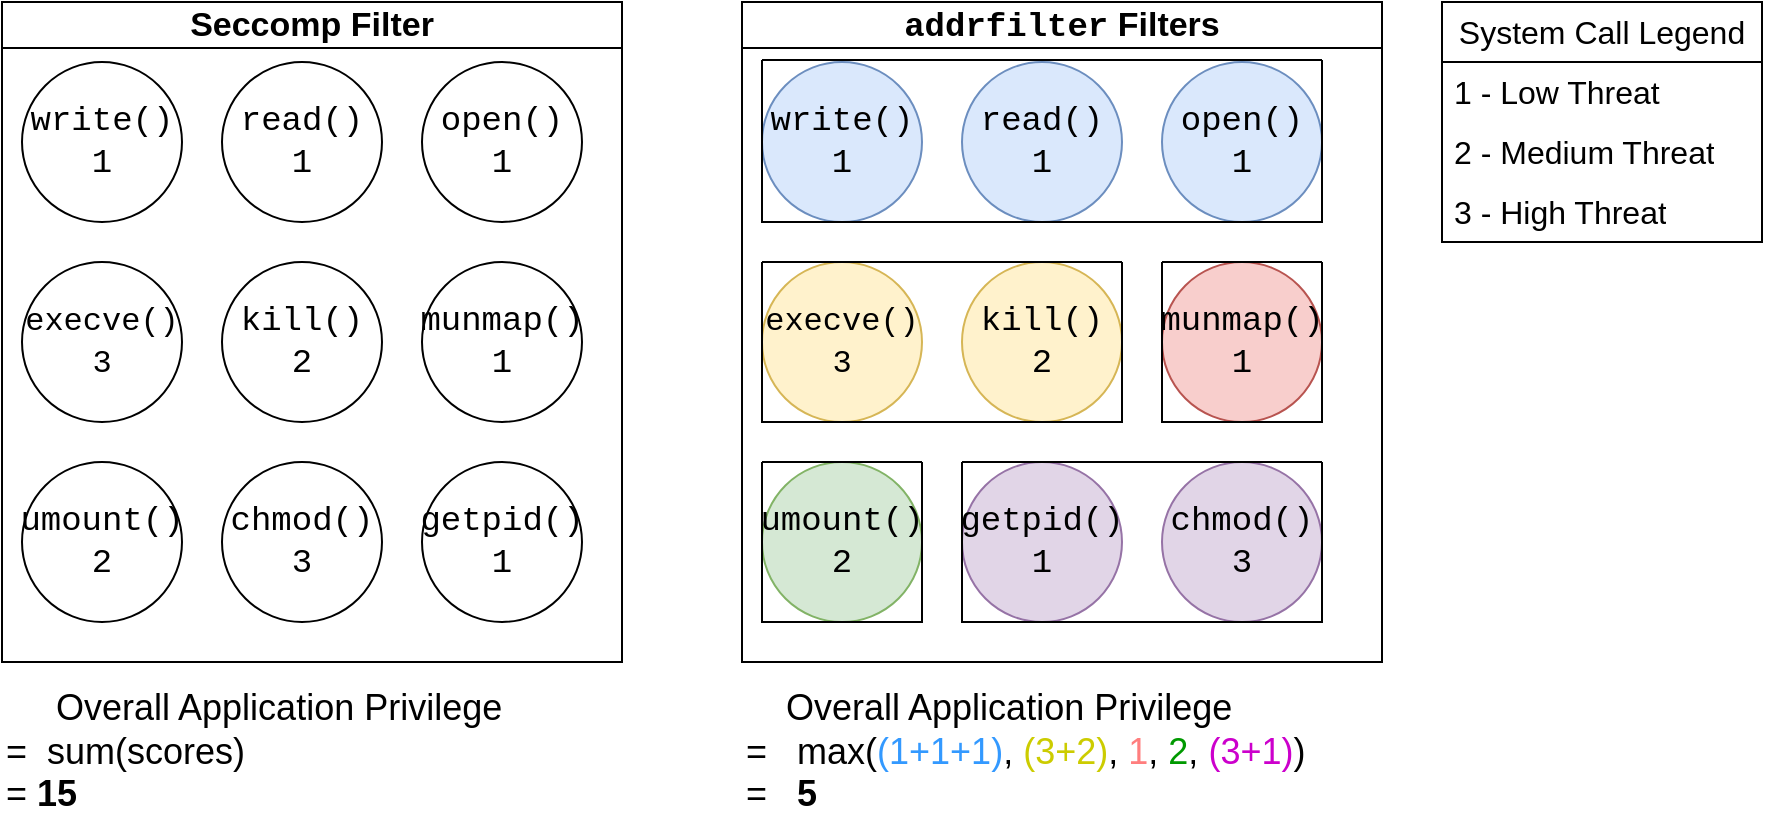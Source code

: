 <mxfile version="26.2.15">
  <diagram name="Page-1" id="x5GXv-Gf5CIBqI9PkEcv">
    <mxGraphModel dx="1543" dy="1146" grid="1" gridSize="10" guides="1" tooltips="1" connect="1" arrows="1" fold="1" page="1" pageScale="1" pageWidth="1169" pageHeight="827" math="1" shadow="0">
      <root>
        <mxCell id="0" />
        <mxCell id="1" parent="0" />
        <mxCell id="_ykrzSrl-alsBTrrcDqD-279" value="write()&lt;div&gt;1&lt;/div&gt;" style="ellipse;whiteSpace=wrap;html=1;aspect=fixed;fontFamily=Courier New;fontSize=17;" vertex="1" parent="1">
          <mxGeometry x="40" y="40" width="80" height="80" as="geometry" />
        </mxCell>
        <mxCell id="_ykrzSrl-alsBTrrcDqD-280" value="read()&lt;div&gt;1&lt;/div&gt;" style="ellipse;whiteSpace=wrap;html=1;aspect=fixed;fontFamily=Courier New;fontSize=17;" vertex="1" parent="1">
          <mxGeometry x="140" y="40" width="80" height="80" as="geometry" />
        </mxCell>
        <mxCell id="_ykrzSrl-alsBTrrcDqD-281" value="open()&lt;div&gt;1&lt;/div&gt;" style="ellipse;whiteSpace=wrap;html=1;aspect=fixed;fontFamily=Courier New;fontSize=17;" vertex="1" parent="1">
          <mxGeometry x="240" y="40" width="80" height="80" as="geometry" />
        </mxCell>
        <mxCell id="_ykrzSrl-alsBTrrcDqD-282" value="&lt;font style=&quot;font-size: 16px;&quot;&gt;execve()&lt;/font&gt;&lt;div&gt;&lt;font style=&quot;font-size: 16px;&quot;&gt;3&lt;/font&gt;&lt;/div&gt;" style="ellipse;whiteSpace=wrap;html=1;aspect=fixed;fontFamily=Courier New;fontSize=17;" vertex="1" parent="1">
          <mxGeometry x="40" y="140" width="80" height="80" as="geometry" />
        </mxCell>
        <mxCell id="_ykrzSrl-alsBTrrcDqD-283" value="kill()&lt;div&gt;2&lt;/div&gt;" style="ellipse;whiteSpace=wrap;html=1;aspect=fixed;fontFamily=Courier New;fontSize=17;" vertex="1" parent="1">
          <mxGeometry x="140" y="140" width="80" height="80" as="geometry" />
        </mxCell>
        <mxCell id="_ykrzSrl-alsBTrrcDqD-284" value="munmap()&lt;div&gt;1&lt;/div&gt;" style="ellipse;whiteSpace=wrap;html=1;aspect=fixed;fontFamily=Courier New;fontSize=17;" vertex="1" parent="1">
          <mxGeometry x="240" y="140" width="80" height="80" as="geometry" />
        </mxCell>
        <mxCell id="_ykrzSrl-alsBTrrcDqD-286" value="chmod()&lt;div&gt;3&lt;/div&gt;" style="ellipse;whiteSpace=wrap;html=1;aspect=fixed;fontFamily=Courier New;fontSize=17;" vertex="1" parent="1">
          <mxGeometry x="140" y="240" width="80" height="80" as="geometry" />
        </mxCell>
        <mxCell id="_ykrzSrl-alsBTrrcDqD-292" value="&lt;font style=&quot;font-size: 17px;&quot;&gt;Seccomp Filter&lt;/font&gt;" style="swimlane;whiteSpace=wrap;html=1;" vertex="1" parent="1">
          <mxGeometry x="30" y="10" width="310" height="330" as="geometry" />
        </mxCell>
        <mxCell id="_ykrzSrl-alsBTrrcDqD-285" value="getpid()&lt;div&gt;1&lt;/div&gt;" style="ellipse;whiteSpace=wrap;html=1;aspect=fixed;fontFamily=Courier New;fontSize=17;" vertex="1" parent="_ykrzSrl-alsBTrrcDqD-292">
          <mxGeometry x="210" y="230" width="80" height="80" as="geometry" />
        </mxCell>
        <mxCell id="_ykrzSrl-alsBTrrcDqD-287" value="umount()&lt;div&gt;2&lt;/div&gt;" style="ellipse;whiteSpace=wrap;html=1;aspect=fixed;fontFamily=Courier New;fontSize=17;" vertex="1" parent="_ykrzSrl-alsBTrrcDqD-292">
          <mxGeometry x="10" y="230" width="80" height="80" as="geometry" />
        </mxCell>
        <mxCell id="_ykrzSrl-alsBTrrcDqD-293" value="write()&lt;div&gt;1&lt;/div&gt;" style="ellipse;whiteSpace=wrap;html=1;aspect=fixed;fontFamily=Courier New;fontSize=17;fillColor=#dae8fc;strokeColor=#6c8ebf;" vertex="1" parent="1">
          <mxGeometry x="410" y="40" width="80" height="80" as="geometry" />
        </mxCell>
        <mxCell id="_ykrzSrl-alsBTrrcDqD-294" value="read()&lt;div&gt;1&lt;/div&gt;" style="ellipse;whiteSpace=wrap;html=1;aspect=fixed;fontFamily=Courier New;fontSize=17;fillColor=#dae8fc;strokeColor=#6c8ebf;" vertex="1" parent="1">
          <mxGeometry x="510" y="40" width="80" height="80" as="geometry" />
        </mxCell>
        <mxCell id="_ykrzSrl-alsBTrrcDqD-295" value="open()&lt;div&gt;1&lt;/div&gt;" style="ellipse;whiteSpace=wrap;html=1;aspect=fixed;fontFamily=Courier New;fontSize=17;fillColor=#dae8fc;strokeColor=#6c8ebf;" vertex="1" parent="1">
          <mxGeometry x="610" y="40" width="80" height="80" as="geometry" />
        </mxCell>
        <mxCell id="_ykrzSrl-alsBTrrcDqD-296" value="&lt;font style=&quot;font-size: 16px;&quot;&gt;execve()&lt;/font&gt;&lt;div&gt;&lt;font style=&quot;font-size: 16px;&quot;&gt;3&lt;/font&gt;&lt;/div&gt;" style="ellipse;whiteSpace=wrap;html=1;aspect=fixed;fontFamily=Courier New;fontSize=17;fillColor=#fff2cc;strokeColor=#d6b656;" vertex="1" parent="1">
          <mxGeometry x="410" y="140" width="80" height="80" as="geometry" />
        </mxCell>
        <mxCell id="_ykrzSrl-alsBTrrcDqD-297" value="kill()&lt;div&gt;2&lt;/div&gt;" style="ellipse;whiteSpace=wrap;html=1;aspect=fixed;fontFamily=Courier New;fontSize=17;fillColor=#fff2cc;strokeColor=#d6b656;" vertex="1" parent="1">
          <mxGeometry x="510" y="140" width="80" height="80" as="geometry" />
        </mxCell>
        <mxCell id="_ykrzSrl-alsBTrrcDqD-298" value="munmap()&lt;div&gt;1&lt;/div&gt;" style="ellipse;whiteSpace=wrap;html=1;aspect=fixed;fontFamily=Courier New;fontSize=17;fillColor=#f8cecc;strokeColor=#b85450;" vertex="1" parent="1">
          <mxGeometry x="610" y="140" width="80" height="80" as="geometry" />
        </mxCell>
        <mxCell id="_ykrzSrl-alsBTrrcDqD-302" value="&lt;font style=&quot;font-size: 17px;&quot;&gt;&lt;font style=&quot;&quot; face=&quot;Courier New&quot;&gt;addrfilter&lt;/font&gt; Filters&lt;/font&gt;" style="swimlane;whiteSpace=wrap;html=1;" vertex="1" parent="1">
          <mxGeometry x="400" y="10" width="320" height="330" as="geometry" />
        </mxCell>
        <mxCell id="_ykrzSrl-alsBTrrcDqD-310" value="" style="swimlane;startSize=0;" vertex="1" parent="_ykrzSrl-alsBTrrcDqD-302">
          <mxGeometry x="10" y="29" width="280" height="81" as="geometry" />
        </mxCell>
        <mxCell id="_ykrzSrl-alsBTrrcDqD-312" value="" style="swimlane;startSize=0;" vertex="1" parent="_ykrzSrl-alsBTrrcDqD-302">
          <mxGeometry x="10" y="130" width="180" height="80" as="geometry" />
        </mxCell>
        <mxCell id="_ykrzSrl-alsBTrrcDqD-313" value="" style="swimlane;startSize=0;" vertex="1" parent="_ykrzSrl-alsBTrrcDqD-302">
          <mxGeometry x="210" y="130" width="80" height="80" as="geometry" />
        </mxCell>
        <mxCell id="_ykrzSrl-alsBTrrcDqD-299" value="getpid()&lt;div&gt;1&lt;/div&gt;" style="ellipse;whiteSpace=wrap;html=1;aspect=fixed;fontFamily=Courier New;fontSize=17;fillColor=#e1d5e7;strokeColor=#9673a6;" vertex="1" parent="_ykrzSrl-alsBTrrcDqD-302">
          <mxGeometry x="110" y="230" width="80" height="80" as="geometry" />
        </mxCell>
        <mxCell id="_ykrzSrl-alsBTrrcDqD-300" value="chmod()&lt;div&gt;3&lt;/div&gt;" style="ellipse;whiteSpace=wrap;html=1;aspect=fixed;fontFamily=Courier New;fontSize=17;fillColor=#e1d5e7;strokeColor=#9673a6;" vertex="1" parent="_ykrzSrl-alsBTrrcDqD-302">
          <mxGeometry x="210" y="230" width="80" height="80" as="geometry" />
        </mxCell>
        <mxCell id="_ykrzSrl-alsBTrrcDqD-301" value="umount()&lt;div&gt;2&lt;/div&gt;" style="ellipse;whiteSpace=wrap;html=1;aspect=fixed;fontFamily=Courier New;fontSize=17;fillColor=#d5e8d4;strokeColor=#82b366;" vertex="1" parent="_ykrzSrl-alsBTrrcDqD-302">
          <mxGeometry x="10" y="230" width="80" height="80" as="geometry" />
        </mxCell>
        <mxCell id="_ykrzSrl-alsBTrrcDqD-314" value="" style="swimlane;startSize=0;" vertex="1" parent="_ykrzSrl-alsBTrrcDqD-302">
          <mxGeometry x="10" y="230" width="80" height="80" as="geometry" />
        </mxCell>
        <mxCell id="_ykrzSrl-alsBTrrcDqD-316" value="" style="swimlane;startSize=0;" vertex="1" parent="_ykrzSrl-alsBTrrcDqD-302">
          <mxGeometry x="110" y="230" width="180" height="80" as="geometry" />
        </mxCell>
        <mxCell id="_ykrzSrl-alsBTrrcDqD-304" value="System Call Legend" style="swimlane;fontStyle=0;childLayout=stackLayout;horizontal=1;startSize=30;horizontalStack=0;resizeParent=1;resizeParentMax=0;resizeLast=0;collapsible=1;marginBottom=0;whiteSpace=wrap;html=1;fontSize=16;" vertex="1" parent="1">
          <mxGeometry x="750" y="10" width="160" height="120" as="geometry" />
        </mxCell>
        <mxCell id="_ykrzSrl-alsBTrrcDqD-305" value="1 - Low Threat" style="text;strokeColor=none;fillColor=none;align=left;verticalAlign=middle;spacingLeft=4;spacingRight=4;overflow=hidden;points=[[0,0.5],[1,0.5]];portConstraint=eastwest;rotatable=0;whiteSpace=wrap;html=1;fontSize=16;" vertex="1" parent="_ykrzSrl-alsBTrrcDqD-304">
          <mxGeometry y="30" width="160" height="30" as="geometry" />
        </mxCell>
        <mxCell id="_ykrzSrl-alsBTrrcDqD-306" value="2 - Medium Threat" style="text;strokeColor=none;fillColor=none;align=left;verticalAlign=middle;spacingLeft=4;spacingRight=4;overflow=hidden;points=[[0,0.5],[1,0.5]];portConstraint=eastwest;rotatable=0;whiteSpace=wrap;html=1;fontSize=16;" vertex="1" parent="_ykrzSrl-alsBTrrcDqD-304">
          <mxGeometry y="60" width="160" height="30" as="geometry" />
        </mxCell>
        <mxCell id="_ykrzSrl-alsBTrrcDqD-307" value="3 - High Threat" style="text;strokeColor=none;fillColor=none;align=left;verticalAlign=middle;spacingLeft=4;spacingRight=4;overflow=hidden;points=[[0,0.5],[1,0.5]];portConstraint=eastwest;rotatable=0;whiteSpace=wrap;html=1;fontSize=16;" vertex="1" parent="_ykrzSrl-alsBTrrcDqD-304">
          <mxGeometry y="90" width="160" height="30" as="geometry" />
        </mxCell>
        <mxCell id="_ykrzSrl-alsBTrrcDqD-308" value="&amp;nbsp; &amp;nbsp; &amp;nbsp;Overall Application Privilege&lt;div&gt;=&amp;nbsp; sum(scores)&lt;/div&gt;&lt;div&gt;= &lt;b&gt;15&lt;/b&gt;&lt;/div&gt;" style="text;html=1;align=left;verticalAlign=middle;whiteSpace=wrap;rounded=0;fontSize=18;" vertex="1" parent="1">
          <mxGeometry x="30" y="350" width="260" height="70" as="geometry" />
        </mxCell>
        <mxCell id="_ykrzSrl-alsBTrrcDqD-309" value="&amp;nbsp; &amp;nbsp; Overall Application Privilege&lt;div&gt;=&amp;nbsp; &amp;nbsp;max(&lt;font style=&quot;color: rgb(51, 153, 255);&quot;&gt;(1+1+1)&lt;/font&gt;, &lt;font style=&quot;color: rgb(204, 204, 0);&quot;&gt;(3+2)&lt;/font&gt;, &lt;font style=&quot;color: rgb(255, 126, 126);&quot;&gt;1&lt;/font&gt;,&amp;nbsp;&lt;font style=&quot;background-color: transparent;&quot; color=&quot;#009900&quot;&gt;2&lt;/font&gt;&lt;span style=&quot;background-color: transparent; color: light-dark(rgb(0, 0, 0), rgb(255, 255, 255));&quot;&gt;,&lt;/span&gt;&lt;font style=&quot;background-color: transparent; color: rgb(204, 0, 204);&quot;&gt;&amp;nbsp;&lt;/font&gt;&lt;font style=&quot;background-color: transparent; color: rgb(204, 0, 204);&quot;&gt;(3+1)&lt;/font&gt;&lt;span style=&quot;background-color: transparent; color: light-dark(rgb(0, 0, 0), rgb(255, 255, 255));&quot;&gt;)&lt;/span&gt;&lt;/div&gt;&lt;div&gt;=&amp;nbsp; &amp;nbsp;&lt;b&gt;5&lt;/b&gt;&lt;/div&gt;" style="text;html=1;align=left;verticalAlign=middle;whiteSpace=wrap;rounded=0;fontSize=18;" vertex="1" parent="1">
          <mxGeometry x="400" y="350" width="300" height="70" as="geometry" />
        </mxCell>
      </root>
    </mxGraphModel>
  </diagram>
</mxfile>
